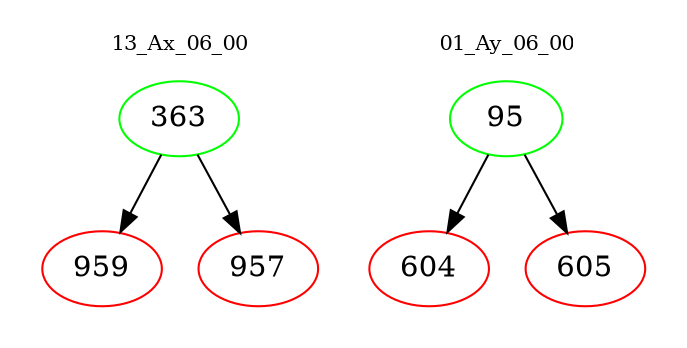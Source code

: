 digraph{
subgraph cluster_0 {
color = white
label = "13_Ax_06_00";
fontsize=10;
T0_363 [label="363", color="green"]
T0_363 -> T0_959 [color="black"]
T0_959 [label="959", color="red"]
T0_363 -> T0_957 [color="black"]
T0_957 [label="957", color="red"]
}
subgraph cluster_1 {
color = white
label = "01_Ay_06_00";
fontsize=10;
T1_95 [label="95", color="green"]
T1_95 -> T1_604 [color="black"]
T1_604 [label="604", color="red"]
T1_95 -> T1_605 [color="black"]
T1_605 [label="605", color="red"]
}
}
